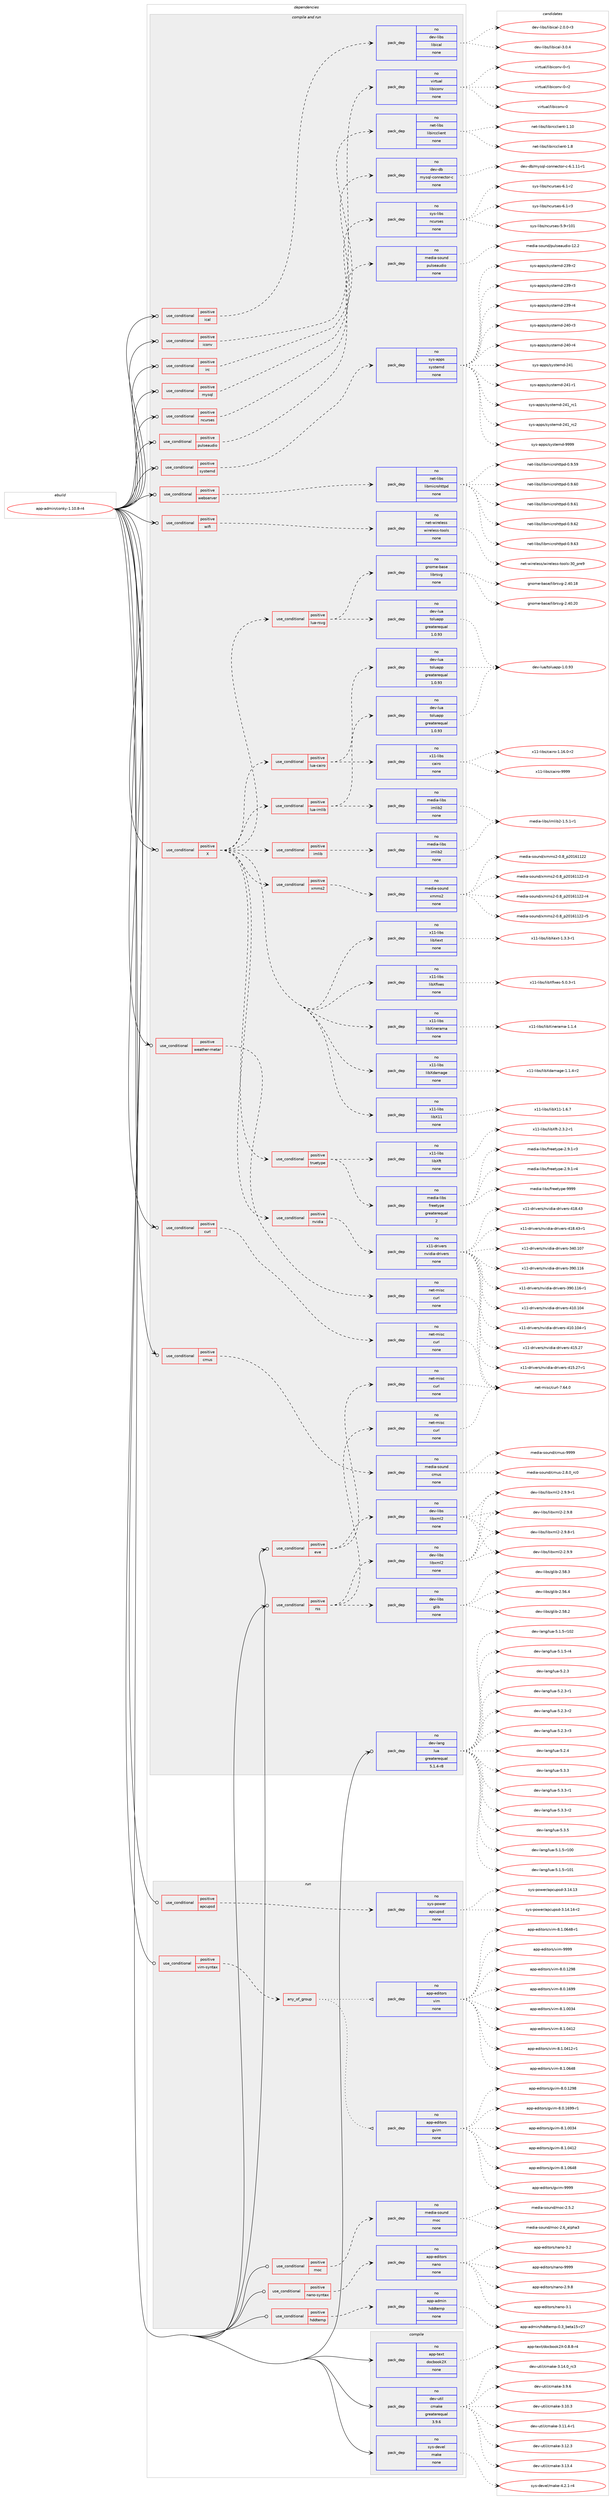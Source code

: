 digraph prolog {

# *************
# Graph options
# *************

newrank=true;
concentrate=true;
compound=true;
graph [rankdir=LR,fontname=Helvetica,fontsize=10,ranksep=1.5];#, ranksep=2.5, nodesep=0.2];
edge  [arrowhead=vee];
node  [fontname=Helvetica,fontsize=10];

# **********
# The ebuild
# **********

subgraph cluster_leftcol {
color=gray;
rank=same;
label=<<i>ebuild</i>>;
id [label="app-admin/conky-1.10.8-r4", color=red, width=4, href="../app-admin/conky-1.10.8-r4.svg"];
}

# ****************
# The dependencies
# ****************

subgraph cluster_midcol {
color=gray;
label=<<i>dependencies</i>>;
subgraph cluster_compile {
fillcolor="#eeeeee";
style=filled;
label=<<i>compile</i>>;
subgraph pack900051 {
dependency1264312 [label=<<TABLE BORDER="0" CELLBORDER="1" CELLSPACING="0" CELLPADDING="4" WIDTH="220"><TR><TD ROWSPAN="6" CELLPADDING="30">pack_dep</TD></TR><TR><TD WIDTH="110">no</TD></TR><TR><TD>app-text</TD></TR><TR><TD>docbook2X</TD></TR><TR><TD>none</TD></TR><TR><TD></TD></TR></TABLE>>, shape=none, color=blue];
}
id:e -> dependency1264312:w [weight=20,style="solid",arrowhead="vee"];
subgraph pack900052 {
dependency1264313 [label=<<TABLE BORDER="0" CELLBORDER="1" CELLSPACING="0" CELLPADDING="4" WIDTH="220"><TR><TD ROWSPAN="6" CELLPADDING="30">pack_dep</TD></TR><TR><TD WIDTH="110">no</TD></TR><TR><TD>dev-util</TD></TR><TR><TD>cmake</TD></TR><TR><TD>greaterequal</TD></TR><TR><TD>3.9.6</TD></TR></TABLE>>, shape=none, color=blue];
}
id:e -> dependency1264313:w [weight=20,style="solid",arrowhead="vee"];
subgraph pack900053 {
dependency1264314 [label=<<TABLE BORDER="0" CELLBORDER="1" CELLSPACING="0" CELLPADDING="4" WIDTH="220"><TR><TD ROWSPAN="6" CELLPADDING="30">pack_dep</TD></TR><TR><TD WIDTH="110">no</TD></TR><TR><TD>sys-devel</TD></TR><TR><TD>make</TD></TR><TR><TD>none</TD></TR><TR><TD></TD></TR></TABLE>>, shape=none, color=blue];
}
id:e -> dependency1264314:w [weight=20,style="solid",arrowhead="vee"];
}
subgraph cluster_compileandrun {
fillcolor="#eeeeee";
style=filled;
label=<<i>compile and run</i>>;
subgraph cond344676 {
dependency1264315 [label=<<TABLE BORDER="0" CELLBORDER="1" CELLSPACING="0" CELLPADDING="4"><TR><TD ROWSPAN="3" CELLPADDING="10">use_conditional</TD></TR><TR><TD>positive</TD></TR><TR><TD>X</TD></TR></TABLE>>, shape=none, color=red];
subgraph cond344677 {
dependency1264316 [label=<<TABLE BORDER="0" CELLBORDER="1" CELLSPACING="0" CELLPADDING="4"><TR><TD ROWSPAN="3" CELLPADDING="10">use_conditional</TD></TR><TR><TD>positive</TD></TR><TR><TD>imlib</TD></TR></TABLE>>, shape=none, color=red];
subgraph pack900054 {
dependency1264317 [label=<<TABLE BORDER="0" CELLBORDER="1" CELLSPACING="0" CELLPADDING="4" WIDTH="220"><TR><TD ROWSPAN="6" CELLPADDING="30">pack_dep</TD></TR><TR><TD WIDTH="110">no</TD></TR><TR><TD>media-libs</TD></TR><TR><TD>imlib2</TD></TR><TR><TD>none</TD></TR><TR><TD></TD></TR></TABLE>>, shape=none, color=blue];
}
dependency1264316:e -> dependency1264317:w [weight=20,style="dashed",arrowhead="vee"];
}
dependency1264315:e -> dependency1264316:w [weight=20,style="dashed",arrowhead="vee"];
subgraph cond344678 {
dependency1264318 [label=<<TABLE BORDER="0" CELLBORDER="1" CELLSPACING="0" CELLPADDING="4"><TR><TD ROWSPAN="3" CELLPADDING="10">use_conditional</TD></TR><TR><TD>positive</TD></TR><TR><TD>lua-cairo</TD></TR></TABLE>>, shape=none, color=red];
subgraph pack900055 {
dependency1264319 [label=<<TABLE BORDER="0" CELLBORDER="1" CELLSPACING="0" CELLPADDING="4" WIDTH="220"><TR><TD ROWSPAN="6" CELLPADDING="30">pack_dep</TD></TR><TR><TD WIDTH="110">no</TD></TR><TR><TD>dev-lua</TD></TR><TR><TD>toluapp</TD></TR><TR><TD>greaterequal</TD></TR><TR><TD>1.0.93</TD></TR></TABLE>>, shape=none, color=blue];
}
dependency1264318:e -> dependency1264319:w [weight=20,style="dashed",arrowhead="vee"];
subgraph pack900056 {
dependency1264320 [label=<<TABLE BORDER="0" CELLBORDER="1" CELLSPACING="0" CELLPADDING="4" WIDTH="220"><TR><TD ROWSPAN="6" CELLPADDING="30">pack_dep</TD></TR><TR><TD WIDTH="110">no</TD></TR><TR><TD>x11-libs</TD></TR><TR><TD>cairo</TD></TR><TR><TD>none</TD></TR><TR><TD></TD></TR></TABLE>>, shape=none, color=blue];
}
dependency1264318:e -> dependency1264320:w [weight=20,style="dashed",arrowhead="vee"];
}
dependency1264315:e -> dependency1264318:w [weight=20,style="dashed",arrowhead="vee"];
subgraph cond344679 {
dependency1264321 [label=<<TABLE BORDER="0" CELLBORDER="1" CELLSPACING="0" CELLPADDING="4"><TR><TD ROWSPAN="3" CELLPADDING="10">use_conditional</TD></TR><TR><TD>positive</TD></TR><TR><TD>lua-imlib</TD></TR></TABLE>>, shape=none, color=red];
subgraph pack900057 {
dependency1264322 [label=<<TABLE BORDER="0" CELLBORDER="1" CELLSPACING="0" CELLPADDING="4" WIDTH="220"><TR><TD ROWSPAN="6" CELLPADDING="30">pack_dep</TD></TR><TR><TD WIDTH="110">no</TD></TR><TR><TD>dev-lua</TD></TR><TR><TD>toluapp</TD></TR><TR><TD>greaterequal</TD></TR><TR><TD>1.0.93</TD></TR></TABLE>>, shape=none, color=blue];
}
dependency1264321:e -> dependency1264322:w [weight=20,style="dashed",arrowhead="vee"];
subgraph pack900058 {
dependency1264323 [label=<<TABLE BORDER="0" CELLBORDER="1" CELLSPACING="0" CELLPADDING="4" WIDTH="220"><TR><TD ROWSPAN="6" CELLPADDING="30">pack_dep</TD></TR><TR><TD WIDTH="110">no</TD></TR><TR><TD>media-libs</TD></TR><TR><TD>imlib2</TD></TR><TR><TD>none</TD></TR><TR><TD></TD></TR></TABLE>>, shape=none, color=blue];
}
dependency1264321:e -> dependency1264323:w [weight=20,style="dashed",arrowhead="vee"];
}
dependency1264315:e -> dependency1264321:w [weight=20,style="dashed",arrowhead="vee"];
subgraph cond344680 {
dependency1264324 [label=<<TABLE BORDER="0" CELLBORDER="1" CELLSPACING="0" CELLPADDING="4"><TR><TD ROWSPAN="3" CELLPADDING="10">use_conditional</TD></TR><TR><TD>positive</TD></TR><TR><TD>lua-rsvg</TD></TR></TABLE>>, shape=none, color=red];
subgraph pack900059 {
dependency1264325 [label=<<TABLE BORDER="0" CELLBORDER="1" CELLSPACING="0" CELLPADDING="4" WIDTH="220"><TR><TD ROWSPAN="6" CELLPADDING="30">pack_dep</TD></TR><TR><TD WIDTH="110">no</TD></TR><TR><TD>dev-lua</TD></TR><TR><TD>toluapp</TD></TR><TR><TD>greaterequal</TD></TR><TR><TD>1.0.93</TD></TR></TABLE>>, shape=none, color=blue];
}
dependency1264324:e -> dependency1264325:w [weight=20,style="dashed",arrowhead="vee"];
subgraph pack900060 {
dependency1264326 [label=<<TABLE BORDER="0" CELLBORDER="1" CELLSPACING="0" CELLPADDING="4" WIDTH="220"><TR><TD ROWSPAN="6" CELLPADDING="30">pack_dep</TD></TR><TR><TD WIDTH="110">no</TD></TR><TR><TD>gnome-base</TD></TR><TR><TD>librsvg</TD></TR><TR><TD>none</TD></TR><TR><TD></TD></TR></TABLE>>, shape=none, color=blue];
}
dependency1264324:e -> dependency1264326:w [weight=20,style="dashed",arrowhead="vee"];
}
dependency1264315:e -> dependency1264324:w [weight=20,style="dashed",arrowhead="vee"];
subgraph cond344681 {
dependency1264327 [label=<<TABLE BORDER="0" CELLBORDER="1" CELLSPACING="0" CELLPADDING="4"><TR><TD ROWSPAN="3" CELLPADDING="10">use_conditional</TD></TR><TR><TD>positive</TD></TR><TR><TD>nvidia</TD></TR></TABLE>>, shape=none, color=red];
subgraph pack900061 {
dependency1264328 [label=<<TABLE BORDER="0" CELLBORDER="1" CELLSPACING="0" CELLPADDING="4" WIDTH="220"><TR><TD ROWSPAN="6" CELLPADDING="30">pack_dep</TD></TR><TR><TD WIDTH="110">no</TD></TR><TR><TD>x11-drivers</TD></TR><TR><TD>nvidia-drivers</TD></TR><TR><TD>none</TD></TR><TR><TD></TD></TR></TABLE>>, shape=none, color=blue];
}
dependency1264327:e -> dependency1264328:w [weight=20,style="dashed",arrowhead="vee"];
}
dependency1264315:e -> dependency1264327:w [weight=20,style="dashed",arrowhead="vee"];
subgraph cond344682 {
dependency1264329 [label=<<TABLE BORDER="0" CELLBORDER="1" CELLSPACING="0" CELLPADDING="4"><TR><TD ROWSPAN="3" CELLPADDING="10">use_conditional</TD></TR><TR><TD>positive</TD></TR><TR><TD>truetype</TD></TR></TABLE>>, shape=none, color=red];
subgraph pack900062 {
dependency1264330 [label=<<TABLE BORDER="0" CELLBORDER="1" CELLSPACING="0" CELLPADDING="4" WIDTH="220"><TR><TD ROWSPAN="6" CELLPADDING="30">pack_dep</TD></TR><TR><TD WIDTH="110">no</TD></TR><TR><TD>x11-libs</TD></TR><TR><TD>libXft</TD></TR><TR><TD>none</TD></TR><TR><TD></TD></TR></TABLE>>, shape=none, color=blue];
}
dependency1264329:e -> dependency1264330:w [weight=20,style="dashed",arrowhead="vee"];
subgraph pack900063 {
dependency1264331 [label=<<TABLE BORDER="0" CELLBORDER="1" CELLSPACING="0" CELLPADDING="4" WIDTH="220"><TR><TD ROWSPAN="6" CELLPADDING="30">pack_dep</TD></TR><TR><TD WIDTH="110">no</TD></TR><TR><TD>media-libs</TD></TR><TR><TD>freetype</TD></TR><TR><TD>greaterequal</TD></TR><TR><TD>2</TD></TR></TABLE>>, shape=none, color=blue];
}
dependency1264329:e -> dependency1264331:w [weight=20,style="dashed",arrowhead="vee"];
}
dependency1264315:e -> dependency1264329:w [weight=20,style="dashed",arrowhead="vee"];
subgraph pack900064 {
dependency1264332 [label=<<TABLE BORDER="0" CELLBORDER="1" CELLSPACING="0" CELLPADDING="4" WIDTH="220"><TR><TD ROWSPAN="6" CELLPADDING="30">pack_dep</TD></TR><TR><TD WIDTH="110">no</TD></TR><TR><TD>x11-libs</TD></TR><TR><TD>libX11</TD></TR><TR><TD>none</TD></TR><TR><TD></TD></TR></TABLE>>, shape=none, color=blue];
}
dependency1264315:e -> dependency1264332:w [weight=20,style="dashed",arrowhead="vee"];
subgraph pack900065 {
dependency1264333 [label=<<TABLE BORDER="0" CELLBORDER="1" CELLSPACING="0" CELLPADDING="4" WIDTH="220"><TR><TD ROWSPAN="6" CELLPADDING="30">pack_dep</TD></TR><TR><TD WIDTH="110">no</TD></TR><TR><TD>x11-libs</TD></TR><TR><TD>libXdamage</TD></TR><TR><TD>none</TD></TR><TR><TD></TD></TR></TABLE>>, shape=none, color=blue];
}
dependency1264315:e -> dependency1264333:w [weight=20,style="dashed",arrowhead="vee"];
subgraph pack900066 {
dependency1264334 [label=<<TABLE BORDER="0" CELLBORDER="1" CELLSPACING="0" CELLPADDING="4" WIDTH="220"><TR><TD ROWSPAN="6" CELLPADDING="30">pack_dep</TD></TR><TR><TD WIDTH="110">no</TD></TR><TR><TD>x11-libs</TD></TR><TR><TD>libXinerama</TD></TR><TR><TD>none</TD></TR><TR><TD></TD></TR></TABLE>>, shape=none, color=blue];
}
dependency1264315:e -> dependency1264334:w [weight=20,style="dashed",arrowhead="vee"];
subgraph pack900067 {
dependency1264335 [label=<<TABLE BORDER="0" CELLBORDER="1" CELLSPACING="0" CELLPADDING="4" WIDTH="220"><TR><TD ROWSPAN="6" CELLPADDING="30">pack_dep</TD></TR><TR><TD WIDTH="110">no</TD></TR><TR><TD>x11-libs</TD></TR><TR><TD>libXfixes</TD></TR><TR><TD>none</TD></TR><TR><TD></TD></TR></TABLE>>, shape=none, color=blue];
}
dependency1264315:e -> dependency1264335:w [weight=20,style="dashed",arrowhead="vee"];
subgraph pack900068 {
dependency1264336 [label=<<TABLE BORDER="0" CELLBORDER="1" CELLSPACING="0" CELLPADDING="4" WIDTH="220"><TR><TD ROWSPAN="6" CELLPADDING="30">pack_dep</TD></TR><TR><TD WIDTH="110">no</TD></TR><TR><TD>x11-libs</TD></TR><TR><TD>libXext</TD></TR><TR><TD>none</TD></TR><TR><TD></TD></TR></TABLE>>, shape=none, color=blue];
}
dependency1264315:e -> dependency1264336:w [weight=20,style="dashed",arrowhead="vee"];
subgraph cond344683 {
dependency1264337 [label=<<TABLE BORDER="0" CELLBORDER="1" CELLSPACING="0" CELLPADDING="4"><TR><TD ROWSPAN="3" CELLPADDING="10">use_conditional</TD></TR><TR><TD>positive</TD></TR><TR><TD>xmms2</TD></TR></TABLE>>, shape=none, color=red];
subgraph pack900069 {
dependency1264338 [label=<<TABLE BORDER="0" CELLBORDER="1" CELLSPACING="0" CELLPADDING="4" WIDTH="220"><TR><TD ROWSPAN="6" CELLPADDING="30">pack_dep</TD></TR><TR><TD WIDTH="110">no</TD></TR><TR><TD>media-sound</TD></TR><TR><TD>xmms2</TD></TR><TR><TD>none</TD></TR><TR><TD></TD></TR></TABLE>>, shape=none, color=blue];
}
dependency1264337:e -> dependency1264338:w [weight=20,style="dashed",arrowhead="vee"];
}
dependency1264315:e -> dependency1264337:w [weight=20,style="dashed",arrowhead="vee"];
}
id:e -> dependency1264315:w [weight=20,style="solid",arrowhead="odotvee"];
subgraph cond344684 {
dependency1264339 [label=<<TABLE BORDER="0" CELLBORDER="1" CELLSPACING="0" CELLPADDING="4"><TR><TD ROWSPAN="3" CELLPADDING="10">use_conditional</TD></TR><TR><TD>positive</TD></TR><TR><TD>cmus</TD></TR></TABLE>>, shape=none, color=red];
subgraph pack900070 {
dependency1264340 [label=<<TABLE BORDER="0" CELLBORDER="1" CELLSPACING="0" CELLPADDING="4" WIDTH="220"><TR><TD ROWSPAN="6" CELLPADDING="30">pack_dep</TD></TR><TR><TD WIDTH="110">no</TD></TR><TR><TD>media-sound</TD></TR><TR><TD>cmus</TD></TR><TR><TD>none</TD></TR><TR><TD></TD></TR></TABLE>>, shape=none, color=blue];
}
dependency1264339:e -> dependency1264340:w [weight=20,style="dashed",arrowhead="vee"];
}
id:e -> dependency1264339:w [weight=20,style="solid",arrowhead="odotvee"];
subgraph cond344685 {
dependency1264341 [label=<<TABLE BORDER="0" CELLBORDER="1" CELLSPACING="0" CELLPADDING="4"><TR><TD ROWSPAN="3" CELLPADDING="10">use_conditional</TD></TR><TR><TD>positive</TD></TR><TR><TD>curl</TD></TR></TABLE>>, shape=none, color=red];
subgraph pack900071 {
dependency1264342 [label=<<TABLE BORDER="0" CELLBORDER="1" CELLSPACING="0" CELLPADDING="4" WIDTH="220"><TR><TD ROWSPAN="6" CELLPADDING="30">pack_dep</TD></TR><TR><TD WIDTH="110">no</TD></TR><TR><TD>net-misc</TD></TR><TR><TD>curl</TD></TR><TR><TD>none</TD></TR><TR><TD></TD></TR></TABLE>>, shape=none, color=blue];
}
dependency1264341:e -> dependency1264342:w [weight=20,style="dashed",arrowhead="vee"];
}
id:e -> dependency1264341:w [weight=20,style="solid",arrowhead="odotvee"];
subgraph cond344686 {
dependency1264343 [label=<<TABLE BORDER="0" CELLBORDER="1" CELLSPACING="0" CELLPADDING="4"><TR><TD ROWSPAN="3" CELLPADDING="10">use_conditional</TD></TR><TR><TD>positive</TD></TR><TR><TD>eve</TD></TR></TABLE>>, shape=none, color=red];
subgraph pack900072 {
dependency1264344 [label=<<TABLE BORDER="0" CELLBORDER="1" CELLSPACING="0" CELLPADDING="4" WIDTH="220"><TR><TD ROWSPAN="6" CELLPADDING="30">pack_dep</TD></TR><TR><TD WIDTH="110">no</TD></TR><TR><TD>net-misc</TD></TR><TR><TD>curl</TD></TR><TR><TD>none</TD></TR><TR><TD></TD></TR></TABLE>>, shape=none, color=blue];
}
dependency1264343:e -> dependency1264344:w [weight=20,style="dashed",arrowhead="vee"];
subgraph pack900073 {
dependency1264345 [label=<<TABLE BORDER="0" CELLBORDER="1" CELLSPACING="0" CELLPADDING="4" WIDTH="220"><TR><TD ROWSPAN="6" CELLPADDING="30">pack_dep</TD></TR><TR><TD WIDTH="110">no</TD></TR><TR><TD>dev-libs</TD></TR><TR><TD>libxml2</TD></TR><TR><TD>none</TD></TR><TR><TD></TD></TR></TABLE>>, shape=none, color=blue];
}
dependency1264343:e -> dependency1264345:w [weight=20,style="dashed",arrowhead="vee"];
}
id:e -> dependency1264343:w [weight=20,style="solid",arrowhead="odotvee"];
subgraph cond344687 {
dependency1264346 [label=<<TABLE BORDER="0" CELLBORDER="1" CELLSPACING="0" CELLPADDING="4"><TR><TD ROWSPAN="3" CELLPADDING="10">use_conditional</TD></TR><TR><TD>positive</TD></TR><TR><TD>ical</TD></TR></TABLE>>, shape=none, color=red];
subgraph pack900074 {
dependency1264347 [label=<<TABLE BORDER="0" CELLBORDER="1" CELLSPACING="0" CELLPADDING="4" WIDTH="220"><TR><TD ROWSPAN="6" CELLPADDING="30">pack_dep</TD></TR><TR><TD WIDTH="110">no</TD></TR><TR><TD>dev-libs</TD></TR><TR><TD>libical</TD></TR><TR><TD>none</TD></TR><TR><TD></TD></TR></TABLE>>, shape=none, color=blue];
}
dependency1264346:e -> dependency1264347:w [weight=20,style="dashed",arrowhead="vee"];
}
id:e -> dependency1264346:w [weight=20,style="solid",arrowhead="odotvee"];
subgraph cond344688 {
dependency1264348 [label=<<TABLE BORDER="0" CELLBORDER="1" CELLSPACING="0" CELLPADDING="4"><TR><TD ROWSPAN="3" CELLPADDING="10">use_conditional</TD></TR><TR><TD>positive</TD></TR><TR><TD>iconv</TD></TR></TABLE>>, shape=none, color=red];
subgraph pack900075 {
dependency1264349 [label=<<TABLE BORDER="0" CELLBORDER="1" CELLSPACING="0" CELLPADDING="4" WIDTH="220"><TR><TD ROWSPAN="6" CELLPADDING="30">pack_dep</TD></TR><TR><TD WIDTH="110">no</TD></TR><TR><TD>virtual</TD></TR><TR><TD>libiconv</TD></TR><TR><TD>none</TD></TR><TR><TD></TD></TR></TABLE>>, shape=none, color=blue];
}
dependency1264348:e -> dependency1264349:w [weight=20,style="dashed",arrowhead="vee"];
}
id:e -> dependency1264348:w [weight=20,style="solid",arrowhead="odotvee"];
subgraph cond344689 {
dependency1264350 [label=<<TABLE BORDER="0" CELLBORDER="1" CELLSPACING="0" CELLPADDING="4"><TR><TD ROWSPAN="3" CELLPADDING="10">use_conditional</TD></TR><TR><TD>positive</TD></TR><TR><TD>irc</TD></TR></TABLE>>, shape=none, color=red];
subgraph pack900076 {
dependency1264351 [label=<<TABLE BORDER="0" CELLBORDER="1" CELLSPACING="0" CELLPADDING="4" WIDTH="220"><TR><TD ROWSPAN="6" CELLPADDING="30">pack_dep</TD></TR><TR><TD WIDTH="110">no</TD></TR><TR><TD>net-libs</TD></TR><TR><TD>libircclient</TD></TR><TR><TD>none</TD></TR><TR><TD></TD></TR></TABLE>>, shape=none, color=blue];
}
dependency1264350:e -> dependency1264351:w [weight=20,style="dashed",arrowhead="vee"];
}
id:e -> dependency1264350:w [weight=20,style="solid",arrowhead="odotvee"];
subgraph cond344690 {
dependency1264352 [label=<<TABLE BORDER="0" CELLBORDER="1" CELLSPACING="0" CELLPADDING="4"><TR><TD ROWSPAN="3" CELLPADDING="10">use_conditional</TD></TR><TR><TD>positive</TD></TR><TR><TD>mysql</TD></TR></TABLE>>, shape=none, color=red];
subgraph pack900077 {
dependency1264353 [label=<<TABLE BORDER="0" CELLBORDER="1" CELLSPACING="0" CELLPADDING="4" WIDTH="220"><TR><TD ROWSPAN="6" CELLPADDING="30">pack_dep</TD></TR><TR><TD WIDTH="110">no</TD></TR><TR><TD>dev-db</TD></TR><TR><TD>mysql-connector-c</TD></TR><TR><TD>none</TD></TR><TR><TD></TD></TR></TABLE>>, shape=none, color=blue];
}
dependency1264352:e -> dependency1264353:w [weight=20,style="dashed",arrowhead="vee"];
}
id:e -> dependency1264352:w [weight=20,style="solid",arrowhead="odotvee"];
subgraph cond344691 {
dependency1264354 [label=<<TABLE BORDER="0" CELLBORDER="1" CELLSPACING="0" CELLPADDING="4"><TR><TD ROWSPAN="3" CELLPADDING="10">use_conditional</TD></TR><TR><TD>positive</TD></TR><TR><TD>ncurses</TD></TR></TABLE>>, shape=none, color=red];
subgraph pack900078 {
dependency1264355 [label=<<TABLE BORDER="0" CELLBORDER="1" CELLSPACING="0" CELLPADDING="4" WIDTH="220"><TR><TD ROWSPAN="6" CELLPADDING="30">pack_dep</TD></TR><TR><TD WIDTH="110">no</TD></TR><TR><TD>sys-libs</TD></TR><TR><TD>ncurses</TD></TR><TR><TD>none</TD></TR><TR><TD></TD></TR></TABLE>>, shape=none, color=blue];
}
dependency1264354:e -> dependency1264355:w [weight=20,style="dashed",arrowhead="vee"];
}
id:e -> dependency1264354:w [weight=20,style="solid",arrowhead="odotvee"];
subgraph cond344692 {
dependency1264356 [label=<<TABLE BORDER="0" CELLBORDER="1" CELLSPACING="0" CELLPADDING="4"><TR><TD ROWSPAN="3" CELLPADDING="10">use_conditional</TD></TR><TR><TD>positive</TD></TR><TR><TD>pulseaudio</TD></TR></TABLE>>, shape=none, color=red];
subgraph pack900079 {
dependency1264357 [label=<<TABLE BORDER="0" CELLBORDER="1" CELLSPACING="0" CELLPADDING="4" WIDTH="220"><TR><TD ROWSPAN="6" CELLPADDING="30">pack_dep</TD></TR><TR><TD WIDTH="110">no</TD></TR><TR><TD>media-sound</TD></TR><TR><TD>pulseaudio</TD></TR><TR><TD>none</TD></TR><TR><TD></TD></TR></TABLE>>, shape=none, color=blue];
}
dependency1264356:e -> dependency1264357:w [weight=20,style="dashed",arrowhead="vee"];
}
id:e -> dependency1264356:w [weight=20,style="solid",arrowhead="odotvee"];
subgraph cond344693 {
dependency1264358 [label=<<TABLE BORDER="0" CELLBORDER="1" CELLSPACING="0" CELLPADDING="4"><TR><TD ROWSPAN="3" CELLPADDING="10">use_conditional</TD></TR><TR><TD>positive</TD></TR><TR><TD>rss</TD></TR></TABLE>>, shape=none, color=red];
subgraph pack900080 {
dependency1264359 [label=<<TABLE BORDER="0" CELLBORDER="1" CELLSPACING="0" CELLPADDING="4" WIDTH="220"><TR><TD ROWSPAN="6" CELLPADDING="30">pack_dep</TD></TR><TR><TD WIDTH="110">no</TD></TR><TR><TD>dev-libs</TD></TR><TR><TD>libxml2</TD></TR><TR><TD>none</TD></TR><TR><TD></TD></TR></TABLE>>, shape=none, color=blue];
}
dependency1264358:e -> dependency1264359:w [weight=20,style="dashed",arrowhead="vee"];
subgraph pack900081 {
dependency1264360 [label=<<TABLE BORDER="0" CELLBORDER="1" CELLSPACING="0" CELLPADDING="4" WIDTH="220"><TR><TD ROWSPAN="6" CELLPADDING="30">pack_dep</TD></TR><TR><TD WIDTH="110">no</TD></TR><TR><TD>net-misc</TD></TR><TR><TD>curl</TD></TR><TR><TD>none</TD></TR><TR><TD></TD></TR></TABLE>>, shape=none, color=blue];
}
dependency1264358:e -> dependency1264360:w [weight=20,style="dashed",arrowhead="vee"];
subgraph pack900082 {
dependency1264361 [label=<<TABLE BORDER="0" CELLBORDER="1" CELLSPACING="0" CELLPADDING="4" WIDTH="220"><TR><TD ROWSPAN="6" CELLPADDING="30">pack_dep</TD></TR><TR><TD WIDTH="110">no</TD></TR><TR><TD>dev-libs</TD></TR><TR><TD>glib</TD></TR><TR><TD>none</TD></TR><TR><TD></TD></TR></TABLE>>, shape=none, color=blue];
}
dependency1264358:e -> dependency1264361:w [weight=20,style="dashed",arrowhead="vee"];
}
id:e -> dependency1264358:w [weight=20,style="solid",arrowhead="odotvee"];
subgraph cond344694 {
dependency1264362 [label=<<TABLE BORDER="0" CELLBORDER="1" CELLSPACING="0" CELLPADDING="4"><TR><TD ROWSPAN="3" CELLPADDING="10">use_conditional</TD></TR><TR><TD>positive</TD></TR><TR><TD>systemd</TD></TR></TABLE>>, shape=none, color=red];
subgraph pack900083 {
dependency1264363 [label=<<TABLE BORDER="0" CELLBORDER="1" CELLSPACING="0" CELLPADDING="4" WIDTH="220"><TR><TD ROWSPAN="6" CELLPADDING="30">pack_dep</TD></TR><TR><TD WIDTH="110">no</TD></TR><TR><TD>sys-apps</TD></TR><TR><TD>systemd</TD></TR><TR><TD>none</TD></TR><TR><TD></TD></TR></TABLE>>, shape=none, color=blue];
}
dependency1264362:e -> dependency1264363:w [weight=20,style="dashed",arrowhead="vee"];
}
id:e -> dependency1264362:w [weight=20,style="solid",arrowhead="odotvee"];
subgraph cond344695 {
dependency1264364 [label=<<TABLE BORDER="0" CELLBORDER="1" CELLSPACING="0" CELLPADDING="4"><TR><TD ROWSPAN="3" CELLPADDING="10">use_conditional</TD></TR><TR><TD>positive</TD></TR><TR><TD>weather-metar</TD></TR></TABLE>>, shape=none, color=red];
subgraph pack900084 {
dependency1264365 [label=<<TABLE BORDER="0" CELLBORDER="1" CELLSPACING="0" CELLPADDING="4" WIDTH="220"><TR><TD ROWSPAN="6" CELLPADDING="30">pack_dep</TD></TR><TR><TD WIDTH="110">no</TD></TR><TR><TD>net-misc</TD></TR><TR><TD>curl</TD></TR><TR><TD>none</TD></TR><TR><TD></TD></TR></TABLE>>, shape=none, color=blue];
}
dependency1264364:e -> dependency1264365:w [weight=20,style="dashed",arrowhead="vee"];
}
id:e -> dependency1264364:w [weight=20,style="solid",arrowhead="odotvee"];
subgraph cond344696 {
dependency1264366 [label=<<TABLE BORDER="0" CELLBORDER="1" CELLSPACING="0" CELLPADDING="4"><TR><TD ROWSPAN="3" CELLPADDING="10">use_conditional</TD></TR><TR><TD>positive</TD></TR><TR><TD>webserver</TD></TR></TABLE>>, shape=none, color=red];
subgraph pack900085 {
dependency1264367 [label=<<TABLE BORDER="0" CELLBORDER="1" CELLSPACING="0" CELLPADDING="4" WIDTH="220"><TR><TD ROWSPAN="6" CELLPADDING="30">pack_dep</TD></TR><TR><TD WIDTH="110">no</TD></TR><TR><TD>net-libs</TD></TR><TR><TD>libmicrohttpd</TD></TR><TR><TD>none</TD></TR><TR><TD></TD></TR></TABLE>>, shape=none, color=blue];
}
dependency1264366:e -> dependency1264367:w [weight=20,style="dashed",arrowhead="vee"];
}
id:e -> dependency1264366:w [weight=20,style="solid",arrowhead="odotvee"];
subgraph cond344697 {
dependency1264368 [label=<<TABLE BORDER="0" CELLBORDER="1" CELLSPACING="0" CELLPADDING="4"><TR><TD ROWSPAN="3" CELLPADDING="10">use_conditional</TD></TR><TR><TD>positive</TD></TR><TR><TD>wifi</TD></TR></TABLE>>, shape=none, color=red];
subgraph pack900086 {
dependency1264369 [label=<<TABLE BORDER="0" CELLBORDER="1" CELLSPACING="0" CELLPADDING="4" WIDTH="220"><TR><TD ROWSPAN="6" CELLPADDING="30">pack_dep</TD></TR><TR><TD WIDTH="110">no</TD></TR><TR><TD>net-wireless</TD></TR><TR><TD>wireless-tools</TD></TR><TR><TD>none</TD></TR><TR><TD></TD></TR></TABLE>>, shape=none, color=blue];
}
dependency1264368:e -> dependency1264369:w [weight=20,style="dashed",arrowhead="vee"];
}
id:e -> dependency1264368:w [weight=20,style="solid",arrowhead="odotvee"];
subgraph pack900087 {
dependency1264370 [label=<<TABLE BORDER="0" CELLBORDER="1" CELLSPACING="0" CELLPADDING="4" WIDTH="220"><TR><TD ROWSPAN="6" CELLPADDING="30">pack_dep</TD></TR><TR><TD WIDTH="110">no</TD></TR><TR><TD>dev-lang</TD></TR><TR><TD>lua</TD></TR><TR><TD>greaterequal</TD></TR><TR><TD>5.1.4-r8</TD></TR></TABLE>>, shape=none, color=blue];
}
id:e -> dependency1264370:w [weight=20,style="solid",arrowhead="odotvee"];
}
subgraph cluster_run {
fillcolor="#eeeeee";
style=filled;
label=<<i>run</i>>;
subgraph cond344698 {
dependency1264371 [label=<<TABLE BORDER="0" CELLBORDER="1" CELLSPACING="0" CELLPADDING="4"><TR><TD ROWSPAN="3" CELLPADDING="10">use_conditional</TD></TR><TR><TD>positive</TD></TR><TR><TD>apcupsd</TD></TR></TABLE>>, shape=none, color=red];
subgraph pack900088 {
dependency1264372 [label=<<TABLE BORDER="0" CELLBORDER="1" CELLSPACING="0" CELLPADDING="4" WIDTH="220"><TR><TD ROWSPAN="6" CELLPADDING="30">pack_dep</TD></TR><TR><TD WIDTH="110">no</TD></TR><TR><TD>sys-power</TD></TR><TR><TD>apcupsd</TD></TR><TR><TD>none</TD></TR><TR><TD></TD></TR></TABLE>>, shape=none, color=blue];
}
dependency1264371:e -> dependency1264372:w [weight=20,style="dashed",arrowhead="vee"];
}
id:e -> dependency1264371:w [weight=20,style="solid",arrowhead="odot"];
subgraph cond344699 {
dependency1264373 [label=<<TABLE BORDER="0" CELLBORDER="1" CELLSPACING="0" CELLPADDING="4"><TR><TD ROWSPAN="3" CELLPADDING="10">use_conditional</TD></TR><TR><TD>positive</TD></TR><TR><TD>hddtemp</TD></TR></TABLE>>, shape=none, color=red];
subgraph pack900089 {
dependency1264374 [label=<<TABLE BORDER="0" CELLBORDER="1" CELLSPACING="0" CELLPADDING="4" WIDTH="220"><TR><TD ROWSPAN="6" CELLPADDING="30">pack_dep</TD></TR><TR><TD WIDTH="110">no</TD></TR><TR><TD>app-admin</TD></TR><TR><TD>hddtemp</TD></TR><TR><TD>none</TD></TR><TR><TD></TD></TR></TABLE>>, shape=none, color=blue];
}
dependency1264373:e -> dependency1264374:w [weight=20,style="dashed",arrowhead="vee"];
}
id:e -> dependency1264373:w [weight=20,style="solid",arrowhead="odot"];
subgraph cond344700 {
dependency1264375 [label=<<TABLE BORDER="0" CELLBORDER="1" CELLSPACING="0" CELLPADDING="4"><TR><TD ROWSPAN="3" CELLPADDING="10">use_conditional</TD></TR><TR><TD>positive</TD></TR><TR><TD>moc</TD></TR></TABLE>>, shape=none, color=red];
subgraph pack900090 {
dependency1264376 [label=<<TABLE BORDER="0" CELLBORDER="1" CELLSPACING="0" CELLPADDING="4" WIDTH="220"><TR><TD ROWSPAN="6" CELLPADDING="30">pack_dep</TD></TR><TR><TD WIDTH="110">no</TD></TR><TR><TD>media-sound</TD></TR><TR><TD>moc</TD></TR><TR><TD>none</TD></TR><TR><TD></TD></TR></TABLE>>, shape=none, color=blue];
}
dependency1264375:e -> dependency1264376:w [weight=20,style="dashed",arrowhead="vee"];
}
id:e -> dependency1264375:w [weight=20,style="solid",arrowhead="odot"];
subgraph cond344701 {
dependency1264377 [label=<<TABLE BORDER="0" CELLBORDER="1" CELLSPACING="0" CELLPADDING="4"><TR><TD ROWSPAN="3" CELLPADDING="10">use_conditional</TD></TR><TR><TD>positive</TD></TR><TR><TD>nano-syntax</TD></TR></TABLE>>, shape=none, color=red];
subgraph pack900091 {
dependency1264378 [label=<<TABLE BORDER="0" CELLBORDER="1" CELLSPACING="0" CELLPADDING="4" WIDTH="220"><TR><TD ROWSPAN="6" CELLPADDING="30">pack_dep</TD></TR><TR><TD WIDTH="110">no</TD></TR><TR><TD>app-editors</TD></TR><TR><TD>nano</TD></TR><TR><TD>none</TD></TR><TR><TD></TD></TR></TABLE>>, shape=none, color=blue];
}
dependency1264377:e -> dependency1264378:w [weight=20,style="dashed",arrowhead="vee"];
}
id:e -> dependency1264377:w [weight=20,style="solid",arrowhead="odot"];
subgraph cond344702 {
dependency1264379 [label=<<TABLE BORDER="0" CELLBORDER="1" CELLSPACING="0" CELLPADDING="4"><TR><TD ROWSPAN="3" CELLPADDING="10">use_conditional</TD></TR><TR><TD>positive</TD></TR><TR><TD>vim-syntax</TD></TR></TABLE>>, shape=none, color=red];
subgraph any19069 {
dependency1264380 [label=<<TABLE BORDER="0" CELLBORDER="1" CELLSPACING="0" CELLPADDING="4"><TR><TD CELLPADDING="10">any_of_group</TD></TR></TABLE>>, shape=none, color=red];subgraph pack900092 {
dependency1264381 [label=<<TABLE BORDER="0" CELLBORDER="1" CELLSPACING="0" CELLPADDING="4" WIDTH="220"><TR><TD ROWSPAN="6" CELLPADDING="30">pack_dep</TD></TR><TR><TD WIDTH="110">no</TD></TR><TR><TD>app-editors</TD></TR><TR><TD>vim</TD></TR><TR><TD>none</TD></TR><TR><TD></TD></TR></TABLE>>, shape=none, color=blue];
}
dependency1264380:e -> dependency1264381:w [weight=20,style="dotted",arrowhead="oinv"];
subgraph pack900093 {
dependency1264382 [label=<<TABLE BORDER="0" CELLBORDER="1" CELLSPACING="0" CELLPADDING="4" WIDTH="220"><TR><TD ROWSPAN="6" CELLPADDING="30">pack_dep</TD></TR><TR><TD WIDTH="110">no</TD></TR><TR><TD>app-editors</TD></TR><TR><TD>gvim</TD></TR><TR><TD>none</TD></TR><TR><TD></TD></TR></TABLE>>, shape=none, color=blue];
}
dependency1264380:e -> dependency1264382:w [weight=20,style="dotted",arrowhead="oinv"];
}
dependency1264379:e -> dependency1264380:w [weight=20,style="dashed",arrowhead="vee"];
}
id:e -> dependency1264379:w [weight=20,style="solid",arrowhead="odot"];
}
}

# **************
# The candidates
# **************

subgraph cluster_choices {
rank=same;
color=gray;
label=<<i>candidates</i>>;

subgraph choice900051 {
color=black;
nodesep=1;
choice971121124511610112011647100111999811111110750884548465646564511452 [label="app-text/docbook2X-0.8.8-r4", color=red, width=4,href="../app-text/docbook2X-0.8.8-r4.svg"];
dependency1264312:e -> choice971121124511610112011647100111999811111110750884548465646564511452:w [style=dotted,weight="100"];
}
subgraph choice900052 {
color=black;
nodesep=1;
choice1001011184511711610510847991099710710145514649484651 [label="dev-util/cmake-3.10.3", color=red, width=4,href="../dev-util/cmake-3.10.3.svg"];
choice10010111845117116105108479910997107101455146494946524511449 [label="dev-util/cmake-3.11.4-r1", color=red, width=4,href="../dev-util/cmake-3.11.4-r1.svg"];
choice1001011184511711610510847991099710710145514649504651 [label="dev-util/cmake-3.12.3", color=red, width=4,href="../dev-util/cmake-3.12.3.svg"];
choice1001011184511711610510847991099710710145514649514652 [label="dev-util/cmake-3.13.4", color=red, width=4,href="../dev-util/cmake-3.13.4.svg"];
choice1001011184511711610510847991099710710145514649524648951149951 [label="dev-util/cmake-3.14.0_rc3", color=red, width=4,href="../dev-util/cmake-3.14.0_rc3.svg"];
choice10010111845117116105108479910997107101455146574654 [label="dev-util/cmake-3.9.6", color=red, width=4,href="../dev-util/cmake-3.9.6.svg"];
dependency1264313:e -> choice1001011184511711610510847991099710710145514649484651:w [style=dotted,weight="100"];
dependency1264313:e -> choice10010111845117116105108479910997107101455146494946524511449:w [style=dotted,weight="100"];
dependency1264313:e -> choice1001011184511711610510847991099710710145514649504651:w [style=dotted,weight="100"];
dependency1264313:e -> choice1001011184511711610510847991099710710145514649514652:w [style=dotted,weight="100"];
dependency1264313:e -> choice1001011184511711610510847991099710710145514649524648951149951:w [style=dotted,weight="100"];
dependency1264313:e -> choice10010111845117116105108479910997107101455146574654:w [style=dotted,weight="100"];
}
subgraph choice900053 {
color=black;
nodesep=1;
choice1151211154510010111810110847109971071014552465046494511452 [label="sys-devel/make-4.2.1-r4", color=red, width=4,href="../sys-devel/make-4.2.1-r4.svg"];
dependency1264314:e -> choice1151211154510010111810110847109971071014552465046494511452:w [style=dotted,weight="100"];
}
subgraph choice900054 {
color=black;
nodesep=1;
choice1091011001059745108105981154710510910810598504549465346494511449 [label="media-libs/imlib2-1.5.1-r1", color=red, width=4,href="../media-libs/imlib2-1.5.1-r1.svg"];
dependency1264317:e -> choice1091011001059745108105981154710510910810598504549465346494511449:w [style=dotted,weight="100"];
}
subgraph choice900055 {
color=black;
nodesep=1;
choice1001011184510811797471161111081179711211245494648465751 [label="dev-lua/toluapp-1.0.93", color=red, width=4,href="../dev-lua/toluapp-1.0.93.svg"];
dependency1264319:e -> choice1001011184510811797471161111081179711211245494648465751:w [style=dotted,weight="100"];
}
subgraph choice900056 {
color=black;
nodesep=1;
choice12049494510810598115479997105114111454946495446484511450 [label="x11-libs/cairo-1.16.0-r2", color=red, width=4,href="../x11-libs/cairo-1.16.0-r2.svg"];
choice120494945108105981154799971051141114557575757 [label="x11-libs/cairo-9999", color=red, width=4,href="../x11-libs/cairo-9999.svg"];
dependency1264320:e -> choice12049494510810598115479997105114111454946495446484511450:w [style=dotted,weight="100"];
dependency1264320:e -> choice120494945108105981154799971051141114557575757:w [style=dotted,weight="100"];
}
subgraph choice900057 {
color=black;
nodesep=1;
choice1001011184510811797471161111081179711211245494648465751 [label="dev-lua/toluapp-1.0.93", color=red, width=4,href="../dev-lua/toluapp-1.0.93.svg"];
dependency1264322:e -> choice1001011184510811797471161111081179711211245494648465751:w [style=dotted,weight="100"];
}
subgraph choice900058 {
color=black;
nodesep=1;
choice1091011001059745108105981154710510910810598504549465346494511449 [label="media-libs/imlib2-1.5.1-r1", color=red, width=4,href="../media-libs/imlib2-1.5.1-r1.svg"];
dependency1264323:e -> choice1091011001059745108105981154710510910810598504549465346494511449:w [style=dotted,weight="100"];
}
subgraph choice900059 {
color=black;
nodesep=1;
choice1001011184510811797471161111081179711211245494648465751 [label="dev-lua/toluapp-1.0.93", color=red, width=4,href="../dev-lua/toluapp-1.0.93.svg"];
dependency1264325:e -> choice1001011184510811797471161111081179711211245494648465751:w [style=dotted,weight="100"];
}
subgraph choice900060 {
color=black;
nodesep=1;
choice10311011110910145989711510147108105981141151181034550465248464956 [label="gnome-base/librsvg-2.40.18", color=red, width=4,href="../gnome-base/librsvg-2.40.18.svg"];
choice10311011110910145989711510147108105981141151181034550465248465048 [label="gnome-base/librsvg-2.40.20", color=red, width=4,href="../gnome-base/librsvg-2.40.20.svg"];
dependency1264326:e -> choice10311011110910145989711510147108105981141151181034550465248464956:w [style=dotted,weight="100"];
dependency1264326:e -> choice10311011110910145989711510147108105981141151181034550465248465048:w [style=dotted,weight="100"];
}
subgraph choice900061 {
color=black;
nodesep=1;
choice1204949451001141051181011141154711011810510010597451001141051181011141154551524846494855 [label="x11-drivers/nvidia-drivers-340.107", color=red, width=4,href="../x11-drivers/nvidia-drivers-340.107.svg"];
choice1204949451001141051181011141154711011810510010597451001141051181011141154551574846494954 [label="x11-drivers/nvidia-drivers-390.116", color=red, width=4,href="../x11-drivers/nvidia-drivers-390.116.svg"];
choice12049494510011410511810111411547110118105100105974510011410511810111411545515748464949544511449 [label="x11-drivers/nvidia-drivers-390.116-r1", color=red, width=4,href="../x11-drivers/nvidia-drivers-390.116-r1.svg"];
choice1204949451001141051181011141154711011810510010597451001141051181011141154552494846494852 [label="x11-drivers/nvidia-drivers-410.104", color=red, width=4,href="../x11-drivers/nvidia-drivers-410.104.svg"];
choice12049494510011410511810111411547110118105100105974510011410511810111411545524948464948524511449 [label="x11-drivers/nvidia-drivers-410.104-r1", color=red, width=4,href="../x11-drivers/nvidia-drivers-410.104-r1.svg"];
choice12049494510011410511810111411547110118105100105974510011410511810111411545524953465055 [label="x11-drivers/nvidia-drivers-415.27", color=red, width=4,href="../x11-drivers/nvidia-drivers-415.27.svg"];
choice120494945100114105118101114115471101181051001059745100114105118101114115455249534650554511449 [label="x11-drivers/nvidia-drivers-415.27-r1", color=red, width=4,href="../x11-drivers/nvidia-drivers-415.27-r1.svg"];
choice12049494510011410511810111411547110118105100105974510011410511810111411545524956465251 [label="x11-drivers/nvidia-drivers-418.43", color=red, width=4,href="../x11-drivers/nvidia-drivers-418.43.svg"];
choice120494945100114105118101114115471101181051001059745100114105118101114115455249564652514511449 [label="x11-drivers/nvidia-drivers-418.43-r1", color=red, width=4,href="../x11-drivers/nvidia-drivers-418.43-r1.svg"];
dependency1264328:e -> choice1204949451001141051181011141154711011810510010597451001141051181011141154551524846494855:w [style=dotted,weight="100"];
dependency1264328:e -> choice1204949451001141051181011141154711011810510010597451001141051181011141154551574846494954:w [style=dotted,weight="100"];
dependency1264328:e -> choice12049494510011410511810111411547110118105100105974510011410511810111411545515748464949544511449:w [style=dotted,weight="100"];
dependency1264328:e -> choice1204949451001141051181011141154711011810510010597451001141051181011141154552494846494852:w [style=dotted,weight="100"];
dependency1264328:e -> choice12049494510011410511810111411547110118105100105974510011410511810111411545524948464948524511449:w [style=dotted,weight="100"];
dependency1264328:e -> choice12049494510011410511810111411547110118105100105974510011410511810111411545524953465055:w [style=dotted,weight="100"];
dependency1264328:e -> choice120494945100114105118101114115471101181051001059745100114105118101114115455249534650554511449:w [style=dotted,weight="100"];
dependency1264328:e -> choice12049494510011410511810111411547110118105100105974510011410511810111411545524956465251:w [style=dotted,weight="100"];
dependency1264328:e -> choice120494945100114105118101114115471101181051001059745100114105118101114115455249564652514511449:w [style=dotted,weight="100"];
}
subgraph choice900062 {
color=black;
nodesep=1;
choice120494945108105981154710810598881021164550465146504511449 [label="x11-libs/libXft-2.3.2-r1", color=red, width=4,href="../x11-libs/libXft-2.3.2-r1.svg"];
dependency1264330:e -> choice120494945108105981154710810598881021164550465146504511449:w [style=dotted,weight="100"];
}
subgraph choice900063 {
color=black;
nodesep=1;
choice109101100105974510810598115471021141011011161211121014550465746494511451 [label="media-libs/freetype-2.9.1-r3", color=red, width=4,href="../media-libs/freetype-2.9.1-r3.svg"];
choice109101100105974510810598115471021141011011161211121014550465746494511452 [label="media-libs/freetype-2.9.1-r4", color=red, width=4,href="../media-libs/freetype-2.9.1-r4.svg"];
choice109101100105974510810598115471021141011011161211121014557575757 [label="media-libs/freetype-9999", color=red, width=4,href="../media-libs/freetype-9999.svg"];
dependency1264331:e -> choice109101100105974510810598115471021141011011161211121014550465746494511451:w [style=dotted,weight="100"];
dependency1264331:e -> choice109101100105974510810598115471021141011011161211121014550465746494511452:w [style=dotted,weight="100"];
dependency1264331:e -> choice109101100105974510810598115471021141011011161211121014557575757:w [style=dotted,weight="100"];
}
subgraph choice900064 {
color=black;
nodesep=1;
choice120494945108105981154710810598884949454946544655 [label="x11-libs/libX11-1.6.7", color=red, width=4,href="../x11-libs/libX11-1.6.7.svg"];
dependency1264332:e -> choice120494945108105981154710810598884949454946544655:w [style=dotted,weight="100"];
}
subgraph choice900065 {
color=black;
nodesep=1;
choice1204949451081059811547108105988810097109971031014549464946524511450 [label="x11-libs/libXdamage-1.1.4-r2", color=red, width=4,href="../x11-libs/libXdamage-1.1.4-r2.svg"];
dependency1264333:e -> choice1204949451081059811547108105988810097109971031014549464946524511450:w [style=dotted,weight="100"];
}
subgraph choice900066 {
color=black;
nodesep=1;
choice120494945108105981154710810598881051101011149710997454946494652 [label="x11-libs/libXinerama-1.1.4", color=red, width=4,href="../x11-libs/libXinerama-1.1.4.svg"];
dependency1264334:e -> choice120494945108105981154710810598881051101011149710997454946494652:w [style=dotted,weight="100"];
}
subgraph choice900067 {
color=black;
nodesep=1;
choice120494945108105981154710810598881021051201011154553464846514511449 [label="x11-libs/libXfixes-5.0.3-r1", color=red, width=4,href="../x11-libs/libXfixes-5.0.3-r1.svg"];
dependency1264335:e -> choice120494945108105981154710810598881021051201011154553464846514511449:w [style=dotted,weight="100"];
}
subgraph choice900068 {
color=black;
nodesep=1;
choice120494945108105981154710810598881011201164549465146514511449 [label="x11-libs/libXext-1.3.3-r1", color=red, width=4,href="../x11-libs/libXext-1.3.3-r1.svg"];
dependency1264336:e -> choice120494945108105981154710810598881011201164549465146514511449:w [style=dotted,weight="100"];
}
subgraph choice900069 {
color=black;
nodesep=1;
choice1091011001059745115111117110100471201091091155045484656951125048495449495050 [label="media-sound/xmms2-0.8_p20161122", color=red, width=4,href="../media-sound/xmms2-0.8_p20161122.svg"];
choice10910110010597451151111171101004712010910911550454846569511250484954494950504511451 [label="media-sound/xmms2-0.8_p20161122-r3", color=red, width=4,href="../media-sound/xmms2-0.8_p20161122-r3.svg"];
choice10910110010597451151111171101004712010910911550454846569511250484954494950504511452 [label="media-sound/xmms2-0.8_p20161122-r4", color=red, width=4,href="../media-sound/xmms2-0.8_p20161122-r4.svg"];
choice10910110010597451151111171101004712010910911550454846569511250484954494950504511453 [label="media-sound/xmms2-0.8_p20161122-r5", color=red, width=4,href="../media-sound/xmms2-0.8_p20161122-r5.svg"];
dependency1264338:e -> choice1091011001059745115111117110100471201091091155045484656951125048495449495050:w [style=dotted,weight="100"];
dependency1264338:e -> choice10910110010597451151111171101004712010910911550454846569511250484954494950504511451:w [style=dotted,weight="100"];
dependency1264338:e -> choice10910110010597451151111171101004712010910911550454846569511250484954494950504511452:w [style=dotted,weight="100"];
dependency1264338:e -> choice10910110010597451151111171101004712010910911550454846569511250484954494950504511453:w [style=dotted,weight="100"];
}
subgraph choice900070 {
color=black;
nodesep=1;
choice10910110010597451151111171101004799109117115455046564648951149948 [label="media-sound/cmus-2.8.0_rc0", color=red, width=4,href="../media-sound/cmus-2.8.0_rc0.svg"];
choice109101100105974511511111711010047991091171154557575757 [label="media-sound/cmus-9999", color=red, width=4,href="../media-sound/cmus-9999.svg"];
dependency1264340:e -> choice10910110010597451151111171101004799109117115455046564648951149948:w [style=dotted,weight="100"];
dependency1264340:e -> choice109101100105974511511111711010047991091171154557575757:w [style=dotted,weight="100"];
}
subgraph choice900071 {
color=black;
nodesep=1;
choice1101011164510910511599479911711410845554654524648 [label="net-misc/curl-7.64.0", color=red, width=4,href="../net-misc/curl-7.64.0.svg"];
dependency1264342:e -> choice1101011164510910511599479911711410845554654524648:w [style=dotted,weight="100"];
}
subgraph choice900072 {
color=black;
nodesep=1;
choice1101011164510910511599479911711410845554654524648 [label="net-misc/curl-7.64.0", color=red, width=4,href="../net-misc/curl-7.64.0.svg"];
dependency1264344:e -> choice1101011164510910511599479911711410845554654524648:w [style=dotted,weight="100"];
}
subgraph choice900073 {
color=black;
nodesep=1;
choice1001011184510810598115471081059812010910850455046574656 [label="dev-libs/libxml2-2.9.8", color=red, width=4,href="../dev-libs/libxml2-2.9.8.svg"];
choice10010111845108105981154710810598120109108504550465746564511449 [label="dev-libs/libxml2-2.9.8-r1", color=red, width=4,href="../dev-libs/libxml2-2.9.8-r1.svg"];
choice1001011184510810598115471081059812010910850455046574657 [label="dev-libs/libxml2-2.9.9", color=red, width=4,href="../dev-libs/libxml2-2.9.9.svg"];
choice10010111845108105981154710810598120109108504550465746574511449 [label="dev-libs/libxml2-2.9.9-r1", color=red, width=4,href="../dev-libs/libxml2-2.9.9-r1.svg"];
dependency1264345:e -> choice1001011184510810598115471081059812010910850455046574656:w [style=dotted,weight="100"];
dependency1264345:e -> choice10010111845108105981154710810598120109108504550465746564511449:w [style=dotted,weight="100"];
dependency1264345:e -> choice1001011184510810598115471081059812010910850455046574657:w [style=dotted,weight="100"];
dependency1264345:e -> choice10010111845108105981154710810598120109108504550465746574511449:w [style=dotted,weight="100"];
}
subgraph choice900074 {
color=black;
nodesep=1;
choice1001011184510810598115471081059810599971084550464846484511451 [label="dev-libs/libical-2.0.0-r3", color=red, width=4,href="../dev-libs/libical-2.0.0-r3.svg"];
choice100101118451081059811547108105981059997108455146484652 [label="dev-libs/libical-3.0.4", color=red, width=4,href="../dev-libs/libical-3.0.4.svg"];
dependency1264347:e -> choice1001011184510810598115471081059810599971084550464846484511451:w [style=dotted,weight="100"];
dependency1264347:e -> choice100101118451081059811547108105981059997108455146484652:w [style=dotted,weight="100"];
}
subgraph choice900075 {
color=black;
nodesep=1;
choice118105114116117971084710810598105991111101184548 [label="virtual/libiconv-0", color=red, width=4,href="../virtual/libiconv-0.svg"];
choice1181051141161179710847108105981059911111011845484511449 [label="virtual/libiconv-0-r1", color=red, width=4,href="../virtual/libiconv-0-r1.svg"];
choice1181051141161179710847108105981059911111011845484511450 [label="virtual/libiconv-0-r2", color=red, width=4,href="../virtual/libiconv-0-r2.svg"];
dependency1264349:e -> choice118105114116117971084710810598105991111101184548:w [style=dotted,weight="100"];
dependency1264349:e -> choice1181051141161179710847108105981059911111011845484511449:w [style=dotted,weight="100"];
dependency1264349:e -> choice1181051141161179710847108105981059911111011845484511450:w [style=dotted,weight="100"];
}
subgraph choice900076 {
color=black;
nodesep=1;
choice1101011164510810598115471081059810511499991081051011101164549464948 [label="net-libs/libircclient-1.10", color=red, width=4,href="../net-libs/libircclient-1.10.svg"];
choice11010111645108105981154710810598105114999910810510111011645494656 [label="net-libs/libircclient-1.8", color=red, width=4,href="../net-libs/libircclient-1.8.svg"];
dependency1264351:e -> choice1101011164510810598115471081059810511499991081051011101164549464948:w [style=dotted,weight="100"];
dependency1264351:e -> choice11010111645108105981154710810598105114999910810510111011645494656:w [style=dotted,weight="100"];
}
subgraph choice900077 {
color=black;
nodesep=1;
choice1001011184510098471091211151131084599111110110101991161111144599455446494649494511449 [label="dev-db/mysql-connector-c-6.1.11-r1", color=red, width=4,href="../dev-db/mysql-connector-c-6.1.11-r1.svg"];
dependency1264353:e -> choice1001011184510098471091211151131084599111110110101991161111144599455446494649494511449:w [style=dotted,weight="100"];
}
subgraph choice900078 {
color=black;
nodesep=1;
choice115121115451081059811547110991171141151011154553465745114494849 [label="sys-libs/ncurses-5.9-r101", color=red, width=4,href="../sys-libs/ncurses-5.9-r101.svg"];
choice11512111545108105981154711099117114115101115455446494511450 [label="sys-libs/ncurses-6.1-r2", color=red, width=4,href="../sys-libs/ncurses-6.1-r2.svg"];
choice11512111545108105981154711099117114115101115455446494511451 [label="sys-libs/ncurses-6.1-r3", color=red, width=4,href="../sys-libs/ncurses-6.1-r3.svg"];
dependency1264355:e -> choice115121115451081059811547110991171141151011154553465745114494849:w [style=dotted,weight="100"];
dependency1264355:e -> choice11512111545108105981154711099117114115101115455446494511450:w [style=dotted,weight="100"];
dependency1264355:e -> choice11512111545108105981154711099117114115101115455446494511451:w [style=dotted,weight="100"];
}
subgraph choice900079 {
color=black;
nodesep=1;
choice109101100105974511511111711010047112117108115101971171001051114549504650 [label="media-sound/pulseaudio-12.2", color=red, width=4,href="../media-sound/pulseaudio-12.2.svg"];
dependency1264357:e -> choice109101100105974511511111711010047112117108115101971171001051114549504650:w [style=dotted,weight="100"];
}
subgraph choice900080 {
color=black;
nodesep=1;
choice1001011184510810598115471081059812010910850455046574656 [label="dev-libs/libxml2-2.9.8", color=red, width=4,href="../dev-libs/libxml2-2.9.8.svg"];
choice10010111845108105981154710810598120109108504550465746564511449 [label="dev-libs/libxml2-2.9.8-r1", color=red, width=4,href="../dev-libs/libxml2-2.9.8-r1.svg"];
choice1001011184510810598115471081059812010910850455046574657 [label="dev-libs/libxml2-2.9.9", color=red, width=4,href="../dev-libs/libxml2-2.9.9.svg"];
choice10010111845108105981154710810598120109108504550465746574511449 [label="dev-libs/libxml2-2.9.9-r1", color=red, width=4,href="../dev-libs/libxml2-2.9.9-r1.svg"];
dependency1264359:e -> choice1001011184510810598115471081059812010910850455046574656:w [style=dotted,weight="100"];
dependency1264359:e -> choice10010111845108105981154710810598120109108504550465746564511449:w [style=dotted,weight="100"];
dependency1264359:e -> choice1001011184510810598115471081059812010910850455046574657:w [style=dotted,weight="100"];
dependency1264359:e -> choice10010111845108105981154710810598120109108504550465746574511449:w [style=dotted,weight="100"];
}
subgraph choice900081 {
color=black;
nodesep=1;
choice1101011164510910511599479911711410845554654524648 [label="net-misc/curl-7.64.0", color=red, width=4,href="../net-misc/curl-7.64.0.svg"];
dependency1264360:e -> choice1101011164510910511599479911711410845554654524648:w [style=dotted,weight="100"];
}
subgraph choice900082 {
color=black;
nodesep=1;
choice1001011184510810598115471031081059845504653544652 [label="dev-libs/glib-2.56.4", color=red, width=4,href="../dev-libs/glib-2.56.4.svg"];
choice1001011184510810598115471031081059845504653564650 [label="dev-libs/glib-2.58.2", color=red, width=4,href="../dev-libs/glib-2.58.2.svg"];
choice1001011184510810598115471031081059845504653564651 [label="dev-libs/glib-2.58.3", color=red, width=4,href="../dev-libs/glib-2.58.3.svg"];
dependency1264361:e -> choice1001011184510810598115471031081059845504653544652:w [style=dotted,weight="100"];
dependency1264361:e -> choice1001011184510810598115471031081059845504653564650:w [style=dotted,weight="100"];
dependency1264361:e -> choice1001011184510810598115471031081059845504653564651:w [style=dotted,weight="100"];
}
subgraph choice900083 {
color=black;
nodesep=1;
choice115121115459711211211547115121115116101109100455051574511450 [label="sys-apps/systemd-239-r2", color=red, width=4,href="../sys-apps/systemd-239-r2.svg"];
choice115121115459711211211547115121115116101109100455051574511451 [label="sys-apps/systemd-239-r3", color=red, width=4,href="../sys-apps/systemd-239-r3.svg"];
choice115121115459711211211547115121115116101109100455051574511452 [label="sys-apps/systemd-239-r4", color=red, width=4,href="../sys-apps/systemd-239-r4.svg"];
choice115121115459711211211547115121115116101109100455052484511451 [label="sys-apps/systemd-240-r3", color=red, width=4,href="../sys-apps/systemd-240-r3.svg"];
choice115121115459711211211547115121115116101109100455052484511452 [label="sys-apps/systemd-240-r4", color=red, width=4,href="../sys-apps/systemd-240-r4.svg"];
choice11512111545971121121154711512111511610110910045505249 [label="sys-apps/systemd-241", color=red, width=4,href="../sys-apps/systemd-241.svg"];
choice115121115459711211211547115121115116101109100455052494511449 [label="sys-apps/systemd-241-r1", color=red, width=4,href="../sys-apps/systemd-241-r1.svg"];
choice11512111545971121121154711512111511610110910045505249951149949 [label="sys-apps/systemd-241_rc1", color=red, width=4,href="../sys-apps/systemd-241_rc1.svg"];
choice11512111545971121121154711512111511610110910045505249951149950 [label="sys-apps/systemd-241_rc2", color=red, width=4,href="../sys-apps/systemd-241_rc2.svg"];
choice1151211154597112112115471151211151161011091004557575757 [label="sys-apps/systemd-9999", color=red, width=4,href="../sys-apps/systemd-9999.svg"];
dependency1264363:e -> choice115121115459711211211547115121115116101109100455051574511450:w [style=dotted,weight="100"];
dependency1264363:e -> choice115121115459711211211547115121115116101109100455051574511451:w [style=dotted,weight="100"];
dependency1264363:e -> choice115121115459711211211547115121115116101109100455051574511452:w [style=dotted,weight="100"];
dependency1264363:e -> choice115121115459711211211547115121115116101109100455052484511451:w [style=dotted,weight="100"];
dependency1264363:e -> choice115121115459711211211547115121115116101109100455052484511452:w [style=dotted,weight="100"];
dependency1264363:e -> choice11512111545971121121154711512111511610110910045505249:w [style=dotted,weight="100"];
dependency1264363:e -> choice115121115459711211211547115121115116101109100455052494511449:w [style=dotted,weight="100"];
dependency1264363:e -> choice11512111545971121121154711512111511610110910045505249951149949:w [style=dotted,weight="100"];
dependency1264363:e -> choice11512111545971121121154711512111511610110910045505249951149950:w [style=dotted,weight="100"];
dependency1264363:e -> choice1151211154597112112115471151211151161011091004557575757:w [style=dotted,weight="100"];
}
subgraph choice900084 {
color=black;
nodesep=1;
choice1101011164510910511599479911711410845554654524648 [label="net-misc/curl-7.64.0", color=red, width=4,href="../net-misc/curl-7.64.0.svg"];
dependency1264365:e -> choice1101011164510910511599479911711410845554654524648:w [style=dotted,weight="100"];
}
subgraph choice900085 {
color=black;
nodesep=1;
choice110101116451081059811547108105981091059911411110411611611210045484657465357 [label="net-libs/libmicrohttpd-0.9.59", color=red, width=4,href="../net-libs/libmicrohttpd-0.9.59.svg"];
choice110101116451081059811547108105981091059911411110411611611210045484657465448 [label="net-libs/libmicrohttpd-0.9.60", color=red, width=4,href="../net-libs/libmicrohttpd-0.9.60.svg"];
choice110101116451081059811547108105981091059911411110411611611210045484657465449 [label="net-libs/libmicrohttpd-0.9.61", color=red, width=4,href="../net-libs/libmicrohttpd-0.9.61.svg"];
choice110101116451081059811547108105981091059911411110411611611210045484657465450 [label="net-libs/libmicrohttpd-0.9.62", color=red, width=4,href="../net-libs/libmicrohttpd-0.9.62.svg"];
choice110101116451081059811547108105981091059911411110411611611210045484657465451 [label="net-libs/libmicrohttpd-0.9.63", color=red, width=4,href="../net-libs/libmicrohttpd-0.9.63.svg"];
dependency1264367:e -> choice110101116451081059811547108105981091059911411110411611611210045484657465357:w [style=dotted,weight="100"];
dependency1264367:e -> choice110101116451081059811547108105981091059911411110411611611210045484657465448:w [style=dotted,weight="100"];
dependency1264367:e -> choice110101116451081059811547108105981091059911411110411611611210045484657465449:w [style=dotted,weight="100"];
dependency1264367:e -> choice110101116451081059811547108105981091059911411110411611611210045484657465450:w [style=dotted,weight="100"];
dependency1264367:e -> choice110101116451081059811547108105981091059911411110411611611210045484657465451:w [style=dotted,weight="100"];
}
subgraph choice900086 {
color=black;
nodesep=1;
choice1101011164511910511410110810111511547119105114101108101115115451161111111081154551489511211410157 [label="net-wireless/wireless-tools-30_pre9", color=red, width=4,href="../net-wireless/wireless-tools-30_pre9.svg"];
dependency1264369:e -> choice1101011164511910511410110810111511547119105114101108101115115451161111111081154551489511211410157:w [style=dotted,weight="100"];
}
subgraph choice900087 {
color=black;
nodesep=1;
choice1001011184510897110103471081179745534649465345114494848 [label="dev-lang/lua-5.1.5-r100", color=red, width=4,href="../dev-lang/lua-5.1.5-r100.svg"];
choice1001011184510897110103471081179745534649465345114494849 [label="dev-lang/lua-5.1.5-r101", color=red, width=4,href="../dev-lang/lua-5.1.5-r101.svg"];
choice1001011184510897110103471081179745534649465345114494850 [label="dev-lang/lua-5.1.5-r102", color=red, width=4,href="../dev-lang/lua-5.1.5-r102.svg"];
choice100101118451089711010347108117974553464946534511452 [label="dev-lang/lua-5.1.5-r4", color=red, width=4,href="../dev-lang/lua-5.1.5-r4.svg"];
choice10010111845108971101034710811797455346504651 [label="dev-lang/lua-5.2.3", color=red, width=4,href="../dev-lang/lua-5.2.3.svg"];
choice100101118451089711010347108117974553465046514511449 [label="dev-lang/lua-5.2.3-r1", color=red, width=4,href="../dev-lang/lua-5.2.3-r1.svg"];
choice100101118451089711010347108117974553465046514511450 [label="dev-lang/lua-5.2.3-r2", color=red, width=4,href="../dev-lang/lua-5.2.3-r2.svg"];
choice100101118451089711010347108117974553465046514511451 [label="dev-lang/lua-5.2.3-r3", color=red, width=4,href="../dev-lang/lua-5.2.3-r3.svg"];
choice10010111845108971101034710811797455346504652 [label="dev-lang/lua-5.2.4", color=red, width=4,href="../dev-lang/lua-5.2.4.svg"];
choice10010111845108971101034710811797455346514651 [label="dev-lang/lua-5.3.3", color=red, width=4,href="../dev-lang/lua-5.3.3.svg"];
choice100101118451089711010347108117974553465146514511449 [label="dev-lang/lua-5.3.3-r1", color=red, width=4,href="../dev-lang/lua-5.3.3-r1.svg"];
choice100101118451089711010347108117974553465146514511450 [label="dev-lang/lua-5.3.3-r2", color=red, width=4,href="../dev-lang/lua-5.3.3-r2.svg"];
choice10010111845108971101034710811797455346514653 [label="dev-lang/lua-5.3.5", color=red, width=4,href="../dev-lang/lua-5.3.5.svg"];
dependency1264370:e -> choice1001011184510897110103471081179745534649465345114494848:w [style=dotted,weight="100"];
dependency1264370:e -> choice1001011184510897110103471081179745534649465345114494849:w [style=dotted,weight="100"];
dependency1264370:e -> choice1001011184510897110103471081179745534649465345114494850:w [style=dotted,weight="100"];
dependency1264370:e -> choice100101118451089711010347108117974553464946534511452:w [style=dotted,weight="100"];
dependency1264370:e -> choice10010111845108971101034710811797455346504651:w [style=dotted,weight="100"];
dependency1264370:e -> choice100101118451089711010347108117974553465046514511449:w [style=dotted,weight="100"];
dependency1264370:e -> choice100101118451089711010347108117974553465046514511450:w [style=dotted,weight="100"];
dependency1264370:e -> choice100101118451089711010347108117974553465046514511451:w [style=dotted,weight="100"];
dependency1264370:e -> choice10010111845108971101034710811797455346504652:w [style=dotted,weight="100"];
dependency1264370:e -> choice10010111845108971101034710811797455346514651:w [style=dotted,weight="100"];
dependency1264370:e -> choice100101118451089711010347108117974553465146514511449:w [style=dotted,weight="100"];
dependency1264370:e -> choice100101118451089711010347108117974553465146514511450:w [style=dotted,weight="100"];
dependency1264370:e -> choice10010111845108971101034710811797455346514653:w [style=dotted,weight="100"];
}
subgraph choice900088 {
color=black;
nodesep=1;
choice115121115451121111191011144797112991171121151004551464952464951 [label="sys-power/apcupsd-3.14.13", color=red, width=4,href="../sys-power/apcupsd-3.14.13.svg"];
choice1151211154511211111910111447971129911711211510045514649524649524511450 [label="sys-power/apcupsd-3.14.14-r2", color=red, width=4,href="../sys-power/apcupsd-3.14.14-r2.svg"];
dependency1264372:e -> choice115121115451121111191011144797112991171121151004551464952464951:w [style=dotted,weight="100"];
dependency1264372:e -> choice1151211154511211111910111447971129911711211510045514649524649524511450:w [style=dotted,weight="100"];
}
subgraph choice900089 {
color=black;
nodesep=1;
choice97112112459710010910511047104100100116101109112454846519598101116974953451145055 [label="app-admin/hddtemp-0.3_beta15-r27", color=red, width=4,href="../app-admin/hddtemp-0.3_beta15-r27.svg"];
dependency1264374:e -> choice97112112459710010910511047104100100116101109112454846519598101116974953451145055:w [style=dotted,weight="100"];
}
subgraph choice900090 {
color=black;
nodesep=1;
choice10910110010597451151111171101004710911199455046534650 [label="media-sound/moc-2.5.2", color=red, width=4,href="../media-sound/moc-2.5.2.svg"];
choice109101100105974511511111711010047109111994550465495971081121049751 [label="media-sound/moc-2.6_alpha3", color=red, width=4,href="../media-sound/moc-2.6_alpha3.svg"];
dependency1264376:e -> choice10910110010597451151111171101004710911199455046534650:w [style=dotted,weight="100"];
dependency1264376:e -> choice109101100105974511511111711010047109111994550465495971081121049751:w [style=dotted,weight="100"];
}
subgraph choice900091 {
color=black;
nodesep=1;
choice97112112451011001051161111141154711097110111455046574656 [label="app-editors/nano-2.9.8", color=red, width=4,href="../app-editors/nano-2.9.8.svg"];
choice9711211245101100105116111114115471109711011145514649 [label="app-editors/nano-3.1", color=red, width=4,href="../app-editors/nano-3.1.svg"];
choice9711211245101100105116111114115471109711011145514650 [label="app-editors/nano-3.2", color=red, width=4,href="../app-editors/nano-3.2.svg"];
choice971121124510110010511611111411547110971101114557575757 [label="app-editors/nano-9999", color=red, width=4,href="../app-editors/nano-9999.svg"];
dependency1264378:e -> choice97112112451011001051161111141154711097110111455046574656:w [style=dotted,weight="100"];
dependency1264378:e -> choice9711211245101100105116111114115471109711011145514649:w [style=dotted,weight="100"];
dependency1264378:e -> choice9711211245101100105116111114115471109711011145514650:w [style=dotted,weight="100"];
dependency1264378:e -> choice971121124510110010511611111411547110971101114557575757:w [style=dotted,weight="100"];
}
subgraph choice900092 {
color=black;
nodesep=1;
choice971121124510110010511611111411547118105109455646484649505756 [label="app-editors/vim-8.0.1298", color=red, width=4,href="../app-editors/vim-8.0.1298.svg"];
choice971121124510110010511611111411547118105109455646484649545757 [label="app-editors/vim-8.0.1699", color=red, width=4,href="../app-editors/vim-8.0.1699.svg"];
choice971121124510110010511611111411547118105109455646494648485152 [label="app-editors/vim-8.1.0034", color=red, width=4,href="../app-editors/vim-8.1.0034.svg"];
choice971121124510110010511611111411547118105109455646494648524950 [label="app-editors/vim-8.1.0412", color=red, width=4,href="../app-editors/vim-8.1.0412.svg"];
choice9711211245101100105116111114115471181051094556464946485249504511449 [label="app-editors/vim-8.1.0412-r1", color=red, width=4,href="../app-editors/vim-8.1.0412-r1.svg"];
choice971121124510110010511611111411547118105109455646494648545256 [label="app-editors/vim-8.1.0648", color=red, width=4,href="../app-editors/vim-8.1.0648.svg"];
choice9711211245101100105116111114115471181051094556464946485452564511449 [label="app-editors/vim-8.1.0648-r1", color=red, width=4,href="../app-editors/vim-8.1.0648-r1.svg"];
choice9711211245101100105116111114115471181051094557575757 [label="app-editors/vim-9999", color=red, width=4,href="../app-editors/vim-9999.svg"];
dependency1264381:e -> choice971121124510110010511611111411547118105109455646484649505756:w [style=dotted,weight="100"];
dependency1264381:e -> choice971121124510110010511611111411547118105109455646484649545757:w [style=dotted,weight="100"];
dependency1264381:e -> choice971121124510110010511611111411547118105109455646494648485152:w [style=dotted,weight="100"];
dependency1264381:e -> choice971121124510110010511611111411547118105109455646494648524950:w [style=dotted,weight="100"];
dependency1264381:e -> choice9711211245101100105116111114115471181051094556464946485249504511449:w [style=dotted,weight="100"];
dependency1264381:e -> choice971121124510110010511611111411547118105109455646494648545256:w [style=dotted,weight="100"];
dependency1264381:e -> choice9711211245101100105116111114115471181051094556464946485452564511449:w [style=dotted,weight="100"];
dependency1264381:e -> choice9711211245101100105116111114115471181051094557575757:w [style=dotted,weight="100"];
}
subgraph choice900093 {
color=black;
nodesep=1;
choice971121124510110010511611111411547103118105109455646484649505756 [label="app-editors/gvim-8.0.1298", color=red, width=4,href="../app-editors/gvim-8.0.1298.svg"];
choice9711211245101100105116111114115471031181051094556464846495457574511449 [label="app-editors/gvim-8.0.1699-r1", color=red, width=4,href="../app-editors/gvim-8.0.1699-r1.svg"];
choice971121124510110010511611111411547103118105109455646494648485152 [label="app-editors/gvim-8.1.0034", color=red, width=4,href="../app-editors/gvim-8.1.0034.svg"];
choice971121124510110010511611111411547103118105109455646494648524950 [label="app-editors/gvim-8.1.0412", color=red, width=4,href="../app-editors/gvim-8.1.0412.svg"];
choice971121124510110010511611111411547103118105109455646494648545256 [label="app-editors/gvim-8.1.0648", color=red, width=4,href="../app-editors/gvim-8.1.0648.svg"];
choice9711211245101100105116111114115471031181051094557575757 [label="app-editors/gvim-9999", color=red, width=4,href="../app-editors/gvim-9999.svg"];
dependency1264382:e -> choice971121124510110010511611111411547103118105109455646484649505756:w [style=dotted,weight="100"];
dependency1264382:e -> choice9711211245101100105116111114115471031181051094556464846495457574511449:w [style=dotted,weight="100"];
dependency1264382:e -> choice971121124510110010511611111411547103118105109455646494648485152:w [style=dotted,weight="100"];
dependency1264382:e -> choice971121124510110010511611111411547103118105109455646494648524950:w [style=dotted,weight="100"];
dependency1264382:e -> choice971121124510110010511611111411547103118105109455646494648545256:w [style=dotted,weight="100"];
dependency1264382:e -> choice9711211245101100105116111114115471031181051094557575757:w [style=dotted,weight="100"];
}
}

}
